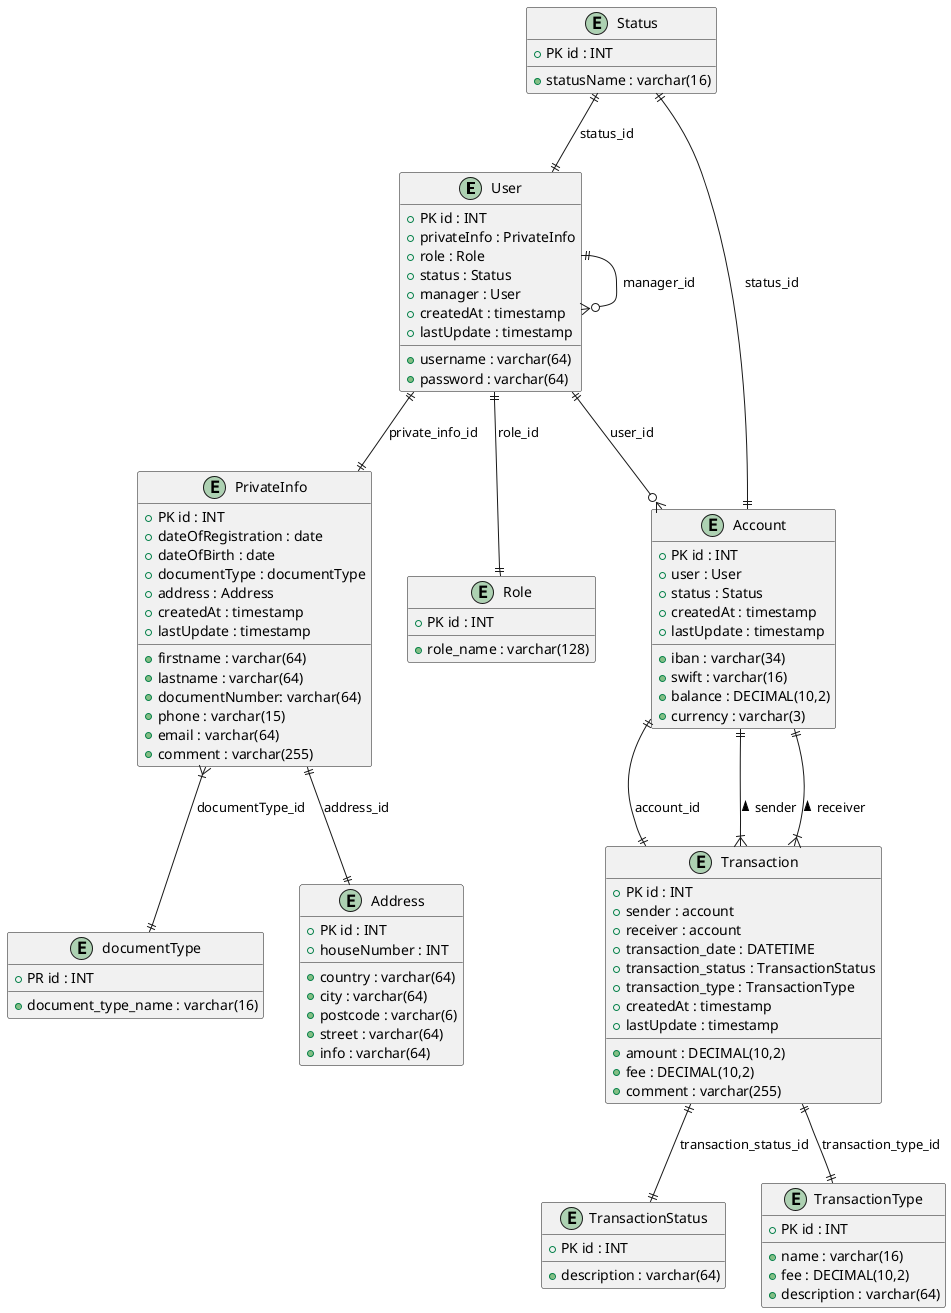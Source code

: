 @startuml


' Домен управления пользователями
entity User {
   + PK id : INT
   + username : varchar(64)
   + password : varchar(64)
   + privateInfo : PrivateInfo
   + role : Role
   + status : Status
   + manager : User
   + createdAt : timestamp
   + lastUpdate : timestamp

}

entity PrivateInfo {
   + PK id : INT
   + firstname : varchar(64)
   + lastname : varchar(64)
   + dateOfRegistration : date
   + dateOfBirth : date
   + documentType : documentType
   + documentNumber: varchar(64)
   + phone : varchar(15)
   + email : varchar(64)
   + comment : varchar(255)
   + address : Address
   + createdAt : timestamp
   + lastUpdate : timestamp
}

entity documentType{
    + PR id : INT
    + document_type_name : varchar(16)
}

entity Address {
   + PK id : INT
   + country : varchar(64)
   + city : varchar(64)
   + postcode : varchar(6)
   + street : varchar(64)
   + houseNumber : INT
   + info : varchar(64)
}

entity Role {
   + PK id : INT
   + role_name : varchar(128)
}

' Домен счетов
entity Account {
   + PK id : INT
   + user : User
   + iban : varchar(34)
   + swift : varchar(16)
   + status : Status
   + balance : DECIMAL(10,2)
   + currency : varchar(3)
   + createdAt : timestamp
   + lastUpdate : timestamp
}
entity Status{
    + PK id : INT
    + statusName : varchar(16)
}


' Домен транзакций
entity Transaction {
   + PK id : INT
   + sender : account
   + receiver : account
   + amount : DECIMAL(10,2)
   + fee : DECIMAL(10,2)
   + comment : varchar(255)
   + transaction_date : DATETIME
   + transaction_status : TransactionStatus
   + transaction_type : TransactionType
   + createdAt : timestamp
   + lastUpdate : timestamp
}

entity TransactionStatus {
   + PK id : INT
   + description : varchar(64)
}

entity TransactionType {
   + PK id : INT
   + name : varchar(16)
   + fee : DECIMAL(10,2)
   + description : varchar(64)
}

' Связи базового домена
User ||--|| PrivateInfo : private_info_id
User ||--|| Role : role_id
User ||--o{ User : manager_id
User ||--o{ Account : user_id
PrivateInfo ||--|| Address : address_id
PrivateInfo }|--|| documentType : documentType_id
Account ||--|| Transaction : account_id

' Связи транзакционного домена
Transaction }|--|| Account : sender >
Transaction }|--|| Account : receiver >
Transaction ||--|| TransactionStatus : transaction_status_id
Transaction ||--|| TransactionType : transaction_type_id

Status ||--|| Account : status_id
Status ||--|| User : status_id

@enduml